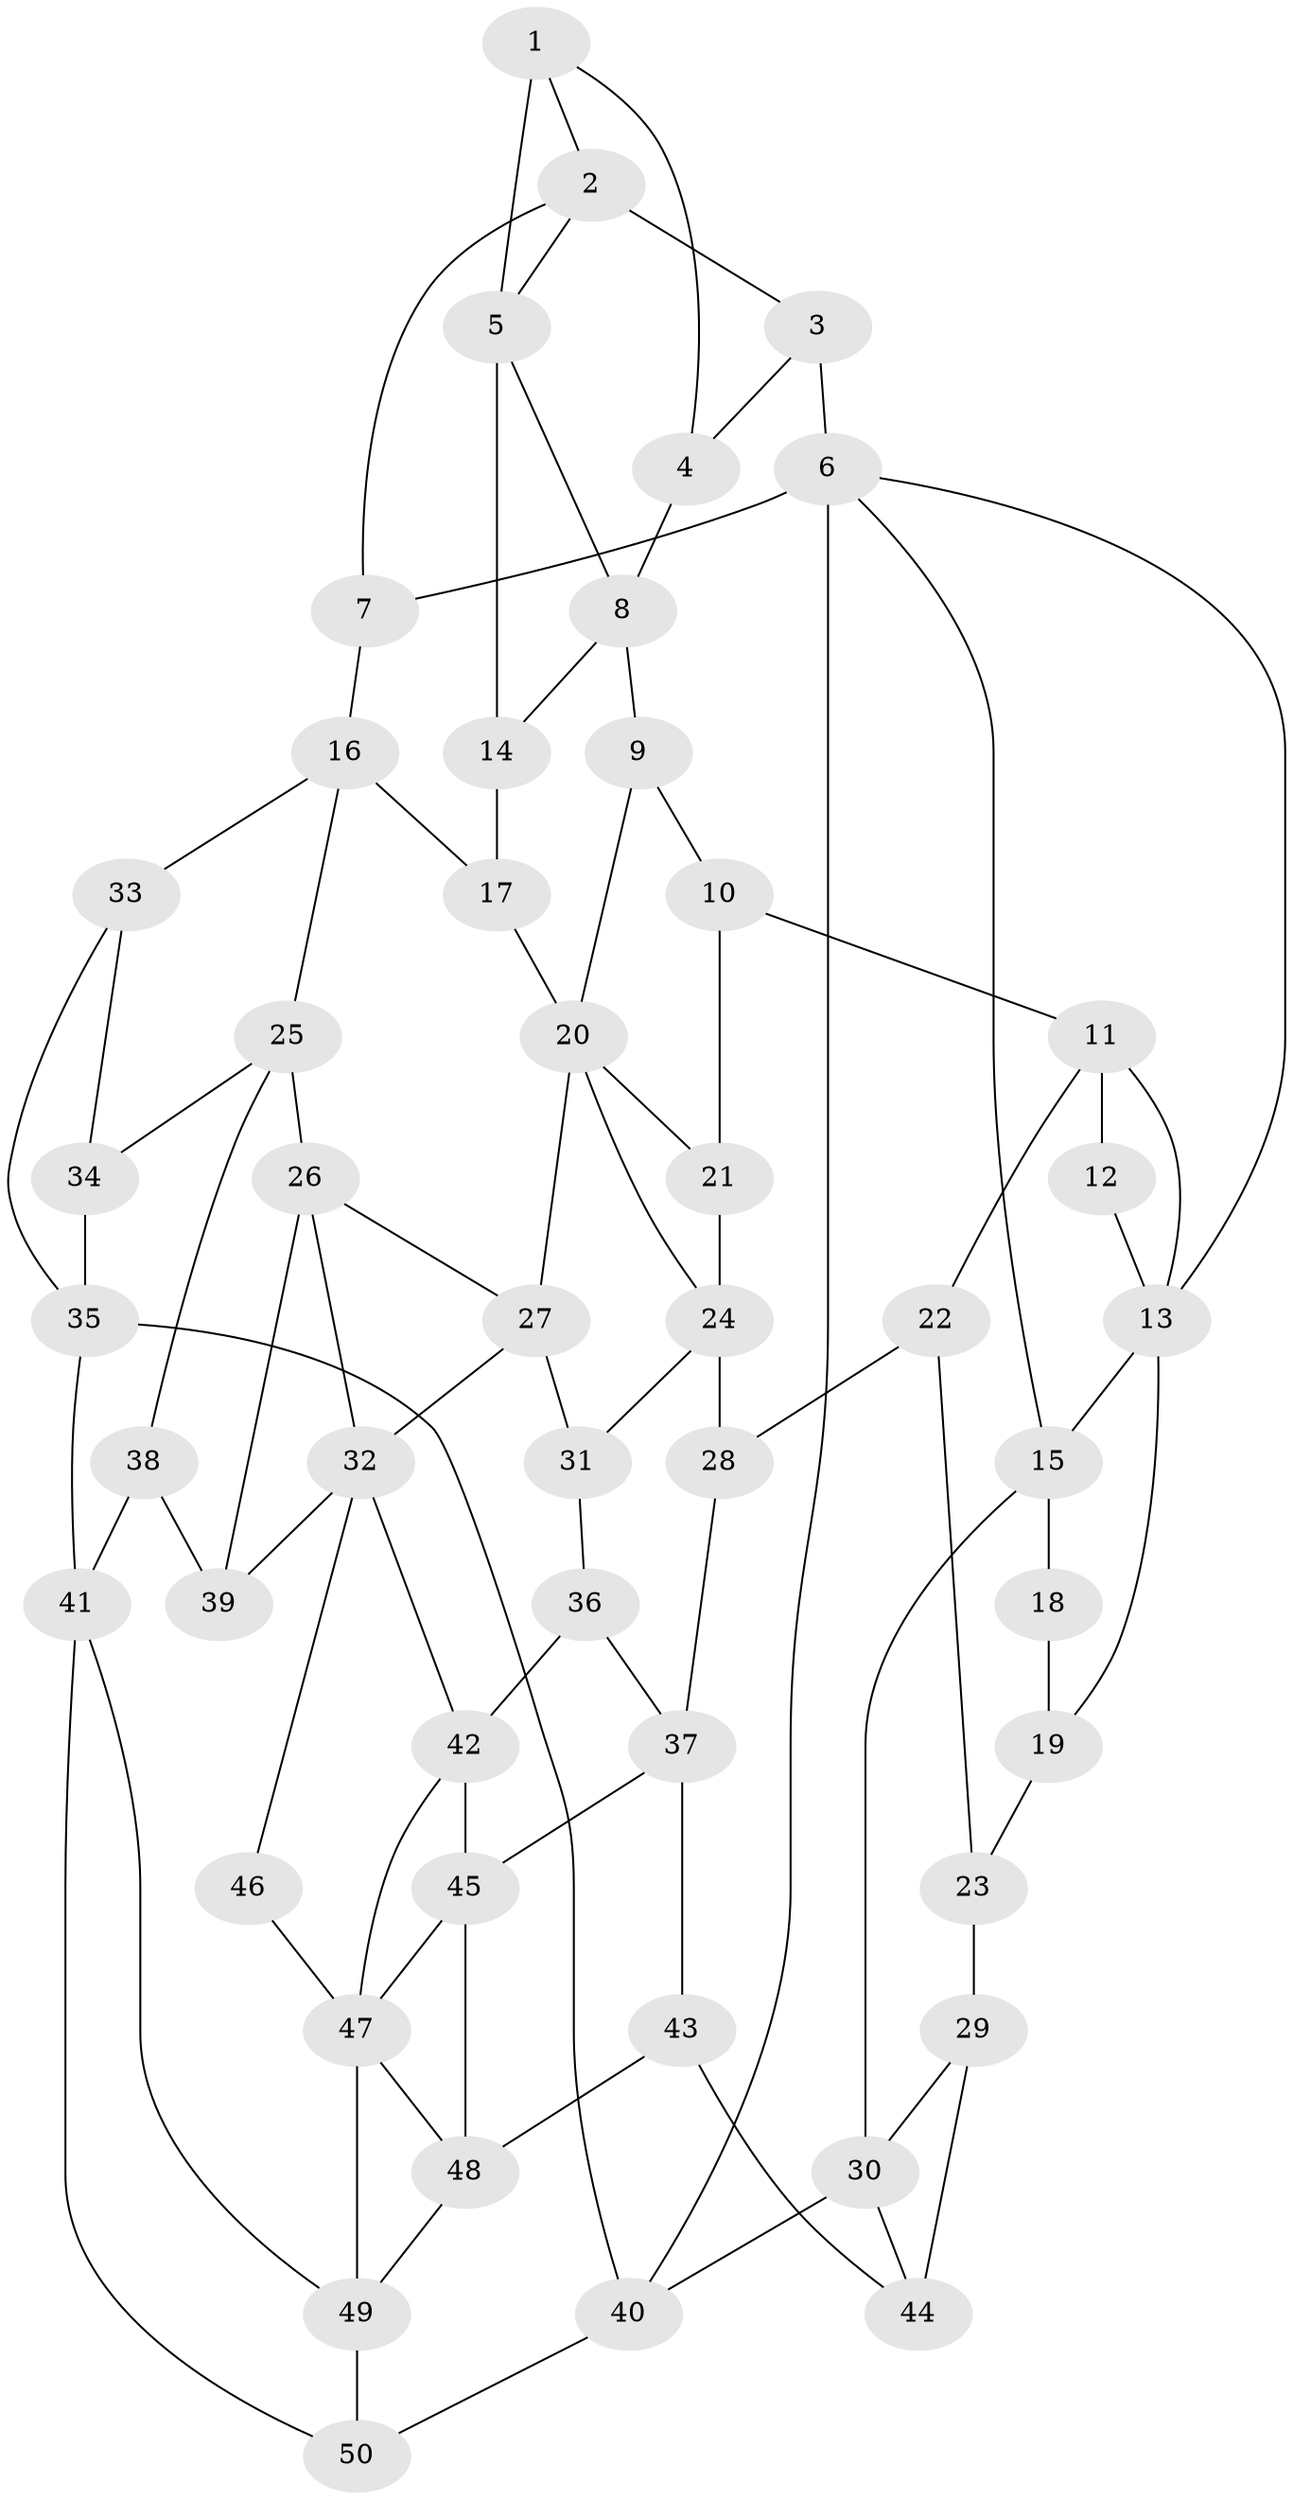 // original degree distribution, {3: 0.04, 5: 0.584, 4: 0.176, 6: 0.2}
// Generated by graph-tools (version 1.1) at 2025/54/03/04/25 22:54:41]
// undirected, 50 vertices, 88 edges
graph export_dot {
  node [color=gray90,style=filled];
  1;
  2;
  3;
  4;
  5;
  6;
  7;
  8;
  9;
  10;
  11;
  12;
  13;
  14;
  15;
  16;
  17;
  18;
  19;
  20;
  21;
  22;
  23;
  24;
  25;
  26;
  27;
  28;
  29;
  30;
  31;
  32;
  33;
  34;
  35;
  36;
  37;
  38;
  39;
  40;
  41;
  42;
  43;
  44;
  45;
  46;
  47;
  48;
  49;
  50;
  1 -- 2 [weight=1.0];
  1 -- 4 [weight=1.0];
  1 -- 5 [weight=2.0];
  2 -- 3 [weight=1.0];
  2 -- 5 [weight=1.0];
  2 -- 7 [weight=1.0];
  3 -- 4 [weight=1.0];
  3 -- 6 [weight=2.0];
  4 -- 8 [weight=1.0];
  5 -- 8 [weight=1.0];
  5 -- 14 [weight=1.0];
  6 -- 7 [weight=1.0];
  6 -- 13 [weight=1.0];
  6 -- 15 [weight=1.0];
  6 -- 40 [weight=1.0];
  7 -- 16 [weight=2.0];
  8 -- 9 [weight=2.0];
  8 -- 14 [weight=2.0];
  9 -- 10 [weight=1.0];
  9 -- 20 [weight=1.0];
  10 -- 11 [weight=2.0];
  10 -- 21 [weight=1.0];
  11 -- 12 [weight=2.0];
  11 -- 13 [weight=1.0];
  11 -- 22 [weight=1.0];
  12 -- 13 [weight=1.0];
  13 -- 15 [weight=1.0];
  13 -- 19 [weight=1.0];
  14 -- 17 [weight=1.0];
  15 -- 18 [weight=2.0];
  15 -- 30 [weight=1.0];
  16 -- 17 [weight=1.0];
  16 -- 25 [weight=1.0];
  16 -- 33 [weight=2.0];
  17 -- 20 [weight=1.0];
  18 -- 19 [weight=1.0];
  19 -- 23 [weight=2.0];
  20 -- 21 [weight=1.0];
  20 -- 24 [weight=1.0];
  20 -- 27 [weight=2.0];
  21 -- 24 [weight=2.0];
  22 -- 23 [weight=2.0];
  22 -- 28 [weight=1.0];
  23 -- 29 [weight=2.0];
  24 -- 28 [weight=2.0];
  24 -- 31 [weight=1.0];
  25 -- 26 [weight=1.0];
  25 -- 34 [weight=1.0];
  25 -- 38 [weight=1.0];
  26 -- 27 [weight=1.0];
  26 -- 32 [weight=1.0];
  26 -- 39 [weight=1.0];
  27 -- 31 [weight=1.0];
  27 -- 32 [weight=1.0];
  28 -- 37 [weight=1.0];
  29 -- 30 [weight=1.0];
  29 -- 44 [weight=3.0];
  30 -- 40 [weight=1.0];
  30 -- 44 [weight=1.0];
  31 -- 36 [weight=1.0];
  32 -- 39 [weight=1.0];
  32 -- 42 [weight=1.0];
  32 -- 46 [weight=1.0];
  33 -- 34 [weight=1.0];
  33 -- 35 [weight=1.0];
  34 -- 35 [weight=3.0];
  35 -- 40 [weight=1.0];
  35 -- 41 [weight=1.0];
  36 -- 37 [weight=1.0];
  36 -- 42 [weight=2.0];
  37 -- 43 [weight=1.0];
  37 -- 45 [weight=1.0];
  38 -- 39 [weight=2.0];
  38 -- 41 [weight=3.0];
  40 -- 50 [weight=1.0];
  41 -- 49 [weight=1.0];
  41 -- 50 [weight=1.0];
  42 -- 45 [weight=1.0];
  42 -- 47 [weight=1.0];
  43 -- 44 [weight=2.0];
  43 -- 48 [weight=2.0];
  45 -- 47 [weight=1.0];
  45 -- 48 [weight=1.0];
  46 -- 47 [weight=2.0];
  47 -- 48 [weight=1.0];
  47 -- 49 [weight=1.0];
  48 -- 49 [weight=1.0];
  49 -- 50 [weight=1.0];
}
